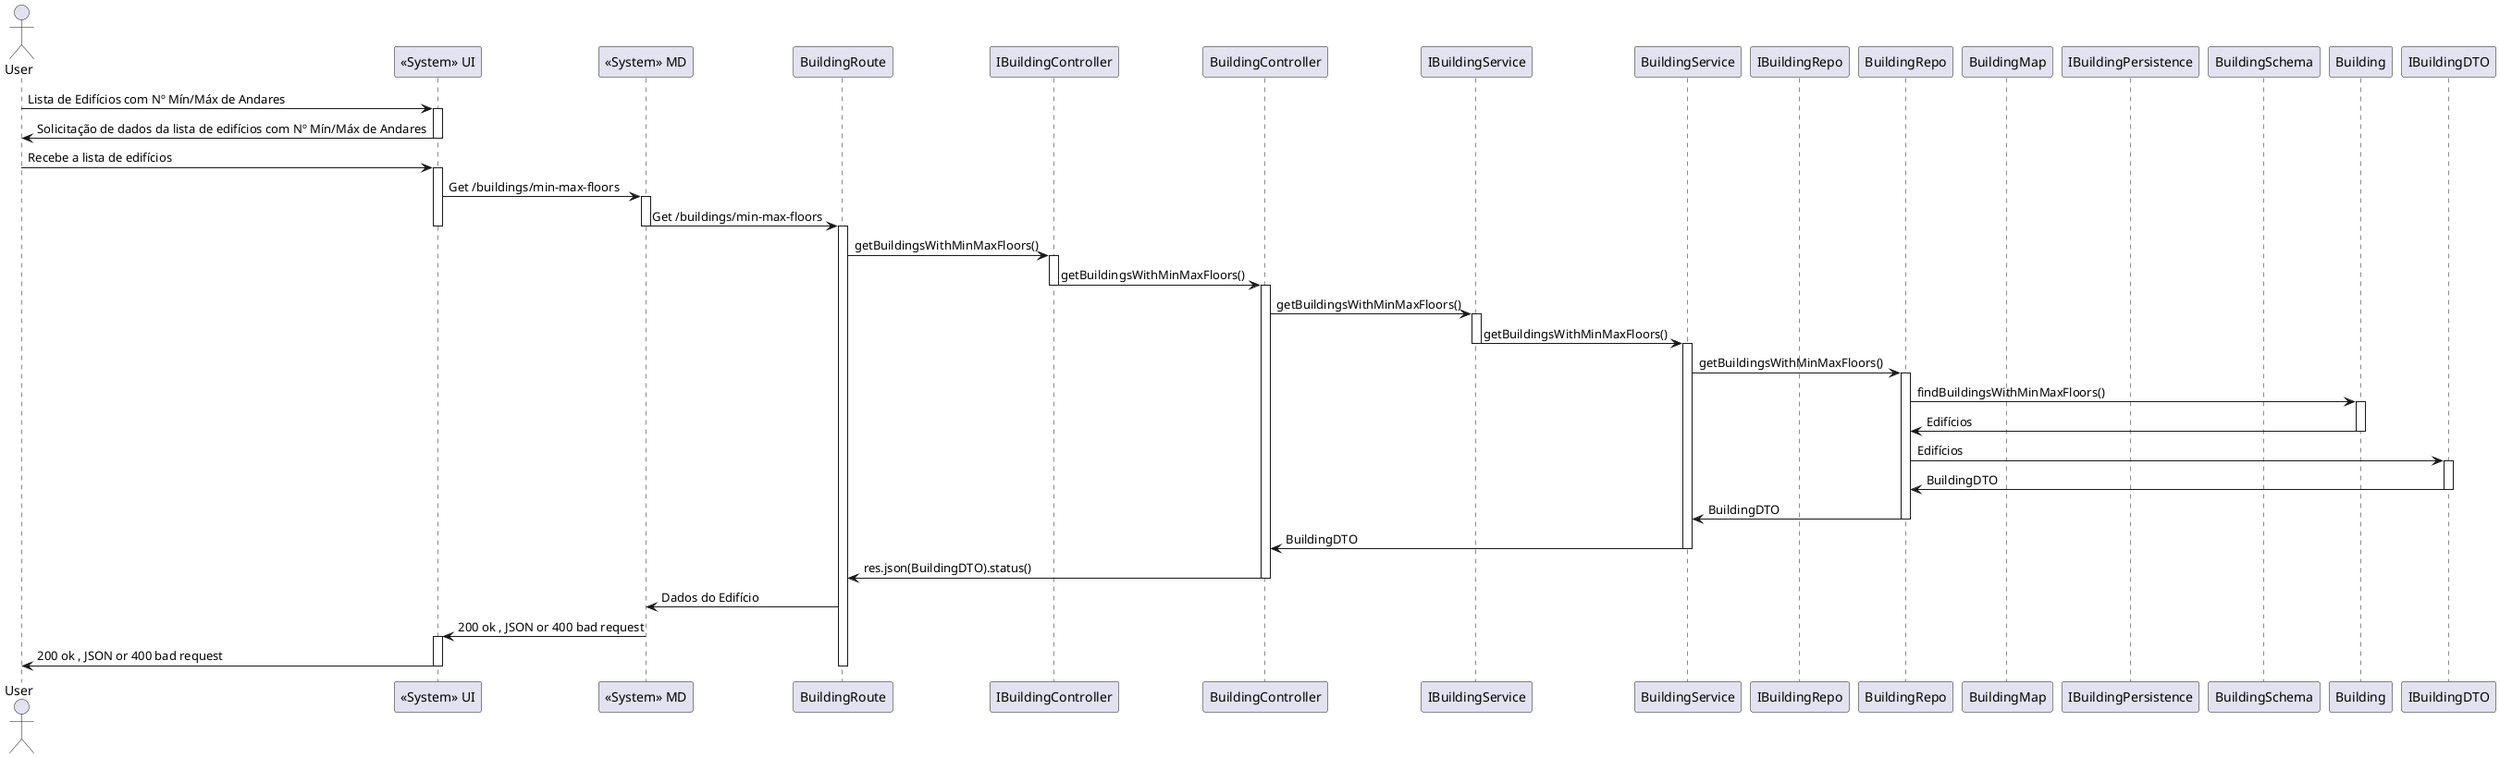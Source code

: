 @startuml
!define ACTOR class

actor User

participant UI as "<<System>> UI"
participant MD as "<<System>> MD"
participant BuildingRoute
participant IBuildingController
participant BuildingController
participant IBuildingService
participant BuildingService
participant IBuildingRepo
participant BuildingRepo
participant BuildingMap
participant IBuildingPersistence
participant BuildingSchema
participant Building
participant IBuildingDTO

User -> UI: Lista de Edifícios com Nº Mín/Máx de Andares
activate UI
UI -> User: Solicitação de dados da lista de edifícios com Nº Mín/Máx de Andares
deactivate UI
User -> UI: Recebe a lista de edifícios
activate UI
UI -> MD: Get /buildings/min-max-floors
activate MD
MD -> BuildingRoute: Get /buildings/min-max-floors
deactivate MD
deactivate UI

activate BuildingRoute
BuildingRoute -> IBuildingController: getBuildingsWithMinMaxFloors()
activate IBuildingController
IBuildingController -> BuildingController: getBuildingsWithMinMaxFloors()
deactivate IBuildingController
activate BuildingController
BuildingController -> IBuildingService: getBuildingsWithMinMaxFloors()
activate IBuildingService
IBuildingService -> BuildingService: getBuildingsWithMinMaxFloors()
deactivate IBuildingService
activate BuildingService
BuildingService -> BuildingRepo: getBuildingsWithMinMaxFloors()
activate BuildingRepo
BuildingRepo -> Building: findBuildingsWithMinMaxFloors()
activate Building
Building -> BuildingRepo: Edifícios
deactivate Building
BuildingRepo -> IBuildingDTO: Edifícios
activate IBuildingDTO
IBuildingDTO -> BuildingRepo: BuildingDTO
deactivate IBuildingDTO
BuildingRepo -> BuildingService: BuildingDTO
deactivate BuildingRepo
BuildingService -> BuildingController: BuildingDTO
deactivate BuildingService
BuildingController -> BuildingRoute: res.json(BuildingDTO).status()
deactivate BuildingController
BuildingRoute -> MD: Dados do Edifício
MD->UI: 200 ok , JSON or 400 bad request
activate UI
UI->User: 200 ok , JSON or 400 bad request
deactivate UI
deactivate BuildingRoute
deactivate User
@enduml
